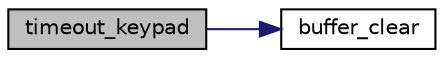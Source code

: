 digraph "timeout_keypad"
{
  edge [fontname="Helvetica",fontsize="10",labelfontname="Helvetica",labelfontsize="10"];
  node [fontname="Helvetica",fontsize="10",shape=record];
  rankdir="LR";
  Node0 [label="timeout_keypad",height=0.2,width=0.4,color="black", fillcolor="grey75", style="filled", fontcolor="black"];
  Node0 -> Node1 [color="midnightblue",fontsize="10",style="solid",fontname="Helvetica"];
  Node1 [label="buffer_clear",height=0.2,width=0.4,color="black", fillcolor="white", style="filled",URL="$group___buffer___functions.html#gafa520601202c789599d7c892bc62bc79",tooltip="Clear buffer. "];
}
